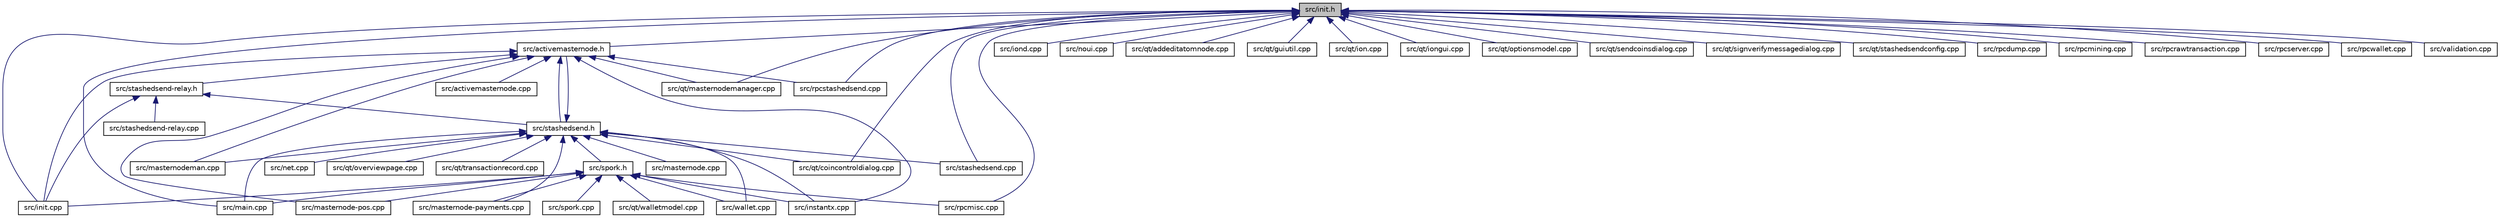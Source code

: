 digraph "src/init.h"
{
  edge [fontname="Helvetica",fontsize="10",labelfontname="Helvetica",labelfontsize="10"];
  node [fontname="Helvetica",fontsize="10",shape=record];
  Node97 [label="src/init.h",height=0.2,width=0.4,color="black", fillcolor="grey75", style="filled", fontcolor="black"];
  Node97 -> Node98 [dir="back",color="midnightblue",fontsize="10",style="solid",fontname="Helvetica"];
  Node98 [label="src/activemasternode.h",height=0.2,width=0.4,color="black", fillcolor="white", style="filled",URL="$da/d9e/activemasternode_8h.html"];
  Node98 -> Node99 [dir="back",color="midnightblue",fontsize="10",style="solid",fontname="Helvetica"];
  Node99 [label="src/activemasternode.cpp",height=0.2,width=0.4,color="black", fillcolor="white", style="filled",URL="$d9/d1e/activemasternode_8cpp.html"];
  Node98 -> Node100 [dir="back",color="midnightblue",fontsize="10",style="solid",fontname="Helvetica"];
  Node100 [label="src/stashedsend.h",height=0.2,width=0.4,color="black", fillcolor="white", style="filled",URL="$d9/dbc/stashedsend_8h.html"];
  Node100 -> Node98 [dir="back",color="midnightblue",fontsize="10",style="solid",fontname="Helvetica"];
  Node100 -> Node101 [dir="back",color="midnightblue",fontsize="10",style="solid",fontname="Helvetica"];
  Node101 [label="src/spork.h",height=0.2,width=0.4,color="black", fillcolor="white", style="filled",URL="$d0/d24/spork_8h.html"];
  Node101 -> Node102 [dir="back",color="midnightblue",fontsize="10",style="solid",fontname="Helvetica"];
  Node102 [label="src/init.cpp",height=0.2,width=0.4,color="black", fillcolor="white", style="filled",URL="$d0/dc9/init_8cpp.html"];
  Node101 -> Node103 [dir="back",color="midnightblue",fontsize="10",style="solid",fontname="Helvetica"];
  Node103 [label="src/instantx.cpp",height=0.2,width=0.4,color="black", fillcolor="white", style="filled",URL="$db/d72/instantx_8cpp.html"];
  Node101 -> Node104 [dir="back",color="midnightblue",fontsize="10",style="solid",fontname="Helvetica"];
  Node104 [label="src/main.cpp",height=0.2,width=0.4,color="black", fillcolor="white", style="filled",URL="$df/d0a/main_8cpp.html"];
  Node101 -> Node105 [dir="back",color="midnightblue",fontsize="10",style="solid",fontname="Helvetica"];
  Node105 [label="src/masternode-payments.cpp",height=0.2,width=0.4,color="black", fillcolor="white", style="filled",URL="$d8/d43/masternode-payments_8cpp.html"];
  Node101 -> Node106 [dir="back",color="midnightblue",fontsize="10",style="solid",fontname="Helvetica"];
  Node106 [label="src/masternode-pos.cpp",height=0.2,width=0.4,color="black", fillcolor="white", style="filled",URL="$db/ddd/masternode-pos_8cpp.html"];
  Node101 -> Node107 [dir="back",color="midnightblue",fontsize="10",style="solid",fontname="Helvetica"];
  Node107 [label="src/qt/walletmodel.cpp",height=0.2,width=0.4,color="black", fillcolor="white", style="filled",URL="$d8/d9b/walletmodel_8cpp.html"];
  Node101 -> Node108 [dir="back",color="midnightblue",fontsize="10",style="solid",fontname="Helvetica"];
  Node108 [label="src/rpcmisc.cpp",height=0.2,width=0.4,color="black", fillcolor="white", style="filled",URL="$db/d48/rpcmisc_8cpp.html"];
  Node101 -> Node109 [dir="back",color="midnightblue",fontsize="10",style="solid",fontname="Helvetica"];
  Node109 [label="src/spork.cpp",height=0.2,width=0.4,color="black", fillcolor="white", style="filled",URL="$df/d0d/spork_8cpp.html"];
  Node101 -> Node110 [dir="back",color="midnightblue",fontsize="10",style="solid",fontname="Helvetica"];
  Node110 [label="src/wallet.cpp",height=0.2,width=0.4,color="black", fillcolor="white", style="filled",URL="$d7/de1/wallet_8cpp.html"];
  Node100 -> Node103 [dir="back",color="midnightblue",fontsize="10",style="solid",fontname="Helvetica"];
  Node100 -> Node104 [dir="back",color="midnightblue",fontsize="10",style="solid",fontname="Helvetica"];
  Node100 -> Node105 [dir="back",color="midnightblue",fontsize="10",style="solid",fontname="Helvetica"];
  Node100 -> Node111 [dir="back",color="midnightblue",fontsize="10",style="solid",fontname="Helvetica"];
  Node111 [label="src/masternode.cpp",height=0.2,width=0.4,color="black", fillcolor="white", style="filled",URL="$dc/da3/masternode_8cpp.html"];
  Node100 -> Node112 [dir="back",color="midnightblue",fontsize="10",style="solid",fontname="Helvetica"];
  Node112 [label="src/masternodeman.cpp",height=0.2,width=0.4,color="black", fillcolor="white", style="filled",URL="$d3/dcb/masternodeman_8cpp.html"];
  Node100 -> Node113 [dir="back",color="midnightblue",fontsize="10",style="solid",fontname="Helvetica"];
  Node113 [label="src/net.cpp",height=0.2,width=0.4,color="black", fillcolor="white", style="filled",URL="$dd/d84/net_8cpp.html"];
  Node100 -> Node114 [dir="back",color="midnightblue",fontsize="10",style="solid",fontname="Helvetica"];
  Node114 [label="src/qt/coincontroldialog.cpp",height=0.2,width=0.4,color="black", fillcolor="white", style="filled",URL="$de/df9/coincontroldialog_8cpp.html"];
  Node100 -> Node115 [dir="back",color="midnightblue",fontsize="10",style="solid",fontname="Helvetica"];
  Node115 [label="src/qt/overviewpage.cpp",height=0.2,width=0.4,color="black", fillcolor="white", style="filled",URL="$d1/d95/overviewpage_8cpp.html"];
  Node100 -> Node116 [dir="back",color="midnightblue",fontsize="10",style="solid",fontname="Helvetica"];
  Node116 [label="src/qt/transactionrecord.cpp",height=0.2,width=0.4,color="black", fillcolor="white", style="filled",URL="$d1/d26/transactionrecord_8cpp.html"];
  Node100 -> Node117 [dir="back",color="midnightblue",fontsize="10",style="solid",fontname="Helvetica"];
  Node117 [label="src/stashedsend.cpp",height=0.2,width=0.4,color="black", fillcolor="white", style="filled",URL="$d1/d04/stashedsend_8cpp.html"];
  Node100 -> Node110 [dir="back",color="midnightblue",fontsize="10",style="solid",fontname="Helvetica"];
  Node98 -> Node118 [dir="back",color="midnightblue",fontsize="10",style="solid",fontname="Helvetica"];
  Node118 [label="src/stashedsend-relay.h",height=0.2,width=0.4,color="black", fillcolor="white", style="filled",URL="$db/deb/stashedsend-relay_8h.html"];
  Node118 -> Node100 [dir="back",color="midnightblue",fontsize="10",style="solid",fontname="Helvetica"];
  Node118 -> Node102 [dir="back",color="midnightblue",fontsize="10",style="solid",fontname="Helvetica"];
  Node118 -> Node119 [dir="back",color="midnightblue",fontsize="10",style="solid",fontname="Helvetica"];
  Node119 [label="src/stashedsend-relay.cpp",height=0.2,width=0.4,color="black", fillcolor="white", style="filled",URL="$d3/d23/stashedsend-relay_8cpp.html"];
  Node98 -> Node102 [dir="back",color="midnightblue",fontsize="10",style="solid",fontname="Helvetica"];
  Node98 -> Node103 [dir="back",color="midnightblue",fontsize="10",style="solid",fontname="Helvetica"];
  Node98 -> Node106 [dir="back",color="midnightblue",fontsize="10",style="solid",fontname="Helvetica"];
  Node98 -> Node112 [dir="back",color="midnightblue",fontsize="10",style="solid",fontname="Helvetica"];
  Node98 -> Node120 [dir="back",color="midnightblue",fontsize="10",style="solid",fontname="Helvetica"];
  Node120 [label="src/qt/masternodemanager.cpp",height=0.2,width=0.4,color="black", fillcolor="white", style="filled",URL="$d8/dc8/masternodemanager_8cpp.html"];
  Node98 -> Node121 [dir="back",color="midnightblue",fontsize="10",style="solid",fontname="Helvetica"];
  Node121 [label="src/rpcstashedsend.cpp",height=0.2,width=0.4,color="black", fillcolor="white", style="filled",URL="$d5/d6b/rpcstashedsend_8cpp.html"];
  Node97 -> Node102 [dir="back",color="midnightblue",fontsize="10",style="solid",fontname="Helvetica"];
  Node97 -> Node122 [dir="back",color="midnightblue",fontsize="10",style="solid",fontname="Helvetica"];
  Node122 [label="src/iond.cpp",height=0.2,width=0.4,color="black", fillcolor="white", style="filled",URL="$d4/d35/iond_8cpp.html"];
  Node97 -> Node104 [dir="back",color="midnightblue",fontsize="10",style="solid",fontname="Helvetica"];
  Node97 -> Node123 [dir="back",color="midnightblue",fontsize="10",style="solid",fontname="Helvetica"];
  Node123 [label="src/noui.cpp",height=0.2,width=0.4,color="black", fillcolor="white", style="filled",URL="$de/dd2/noui_8cpp.html"];
  Node97 -> Node124 [dir="back",color="midnightblue",fontsize="10",style="solid",fontname="Helvetica"];
  Node124 [label="src/qt/addeditatomnode.cpp",height=0.2,width=0.4,color="black", fillcolor="white", style="filled",URL="$d4/d6e/addeditatomnode_8cpp.html"];
  Node97 -> Node114 [dir="back",color="midnightblue",fontsize="10",style="solid",fontname="Helvetica"];
  Node97 -> Node125 [dir="back",color="midnightblue",fontsize="10",style="solid",fontname="Helvetica"];
  Node125 [label="src/qt/guiutil.cpp",height=0.2,width=0.4,color="black", fillcolor="white", style="filled",URL="$db/d35/guiutil_8cpp.html"];
  Node97 -> Node126 [dir="back",color="midnightblue",fontsize="10",style="solid",fontname="Helvetica"];
  Node126 [label="src/qt/ion.cpp",height=0.2,width=0.4,color="black", fillcolor="white", style="filled",URL="$d5/d2d/ion_8cpp.html"];
  Node97 -> Node127 [dir="back",color="midnightblue",fontsize="10",style="solid",fontname="Helvetica"];
  Node127 [label="src/qt/iongui.cpp",height=0.2,width=0.4,color="black", fillcolor="white", style="filled",URL="$df/d01/iongui_8cpp.html"];
  Node97 -> Node120 [dir="back",color="midnightblue",fontsize="10",style="solid",fontname="Helvetica"];
  Node97 -> Node128 [dir="back",color="midnightblue",fontsize="10",style="solid",fontname="Helvetica"];
  Node128 [label="src/qt/optionsmodel.cpp",height=0.2,width=0.4,color="black", fillcolor="white", style="filled",URL="$d5/df8/optionsmodel_8cpp.html"];
  Node97 -> Node129 [dir="back",color="midnightblue",fontsize="10",style="solid",fontname="Helvetica"];
  Node129 [label="src/qt/sendcoinsdialog.cpp",height=0.2,width=0.4,color="black", fillcolor="white", style="filled",URL="$d3/d15/sendcoinsdialog_8cpp.html"];
  Node97 -> Node130 [dir="back",color="midnightblue",fontsize="10",style="solid",fontname="Helvetica"];
  Node130 [label="src/qt/signverifymessagedialog.cpp",height=0.2,width=0.4,color="black", fillcolor="white", style="filled",URL="$d7/d38/signverifymessagedialog_8cpp.html"];
  Node97 -> Node131 [dir="back",color="midnightblue",fontsize="10",style="solid",fontname="Helvetica"];
  Node131 [label="src/qt/stashedsendconfig.cpp",height=0.2,width=0.4,color="black", fillcolor="white", style="filled",URL="$d6/d13/stashedsendconfig_8cpp.html"];
  Node97 -> Node132 [dir="back",color="midnightblue",fontsize="10",style="solid",fontname="Helvetica"];
  Node132 [label="src/rpcdump.cpp",height=0.2,width=0.4,color="black", fillcolor="white", style="filled",URL="$dc/dbf/rpcdump_8cpp.html"];
  Node97 -> Node133 [dir="back",color="midnightblue",fontsize="10",style="solid",fontname="Helvetica"];
  Node133 [label="src/rpcmining.cpp",height=0.2,width=0.4,color="black", fillcolor="white", style="filled",URL="$d4/ddd/rpcmining_8cpp.html"];
  Node97 -> Node108 [dir="back",color="midnightblue",fontsize="10",style="solid",fontname="Helvetica"];
  Node97 -> Node134 [dir="back",color="midnightblue",fontsize="10",style="solid",fontname="Helvetica"];
  Node134 [label="src/rpcrawtransaction.cpp",height=0.2,width=0.4,color="black", fillcolor="white", style="filled",URL="$dc/da8/rpcrawtransaction_8cpp.html"];
  Node97 -> Node135 [dir="back",color="midnightblue",fontsize="10",style="solid",fontname="Helvetica"];
  Node135 [label="src/rpcserver.cpp",height=0.2,width=0.4,color="black", fillcolor="white", style="filled",URL="$d6/d76/rpcserver_8cpp.html"];
  Node97 -> Node121 [dir="back",color="midnightblue",fontsize="10",style="solid",fontname="Helvetica"];
  Node97 -> Node136 [dir="back",color="midnightblue",fontsize="10",style="solid",fontname="Helvetica"];
  Node136 [label="src/rpcwallet.cpp",height=0.2,width=0.4,color="black", fillcolor="white", style="filled",URL="$df/d1d/rpcwallet_8cpp.html"];
  Node97 -> Node117 [dir="back",color="midnightblue",fontsize="10",style="solid",fontname="Helvetica"];
  Node97 -> Node137 [dir="back",color="midnightblue",fontsize="10",style="solid",fontname="Helvetica"];
  Node137 [label="src/validation.cpp",height=0.2,width=0.4,color="black", fillcolor="white", style="filled",URL="$dd/d7d/validation_8cpp.html"];
}
